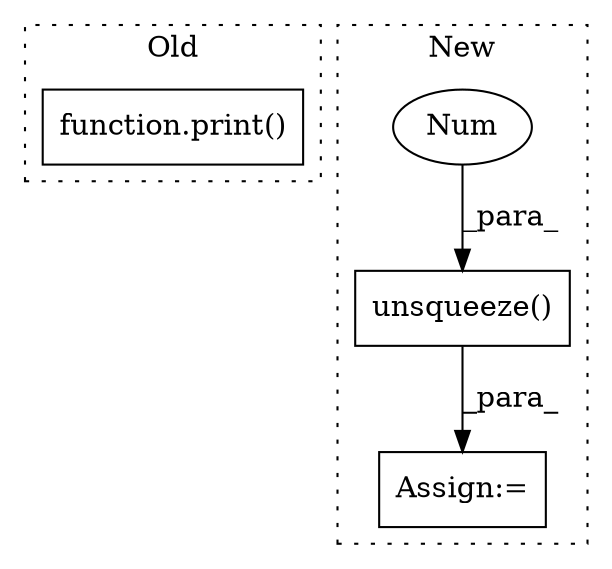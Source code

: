 digraph G {
subgraph cluster0 {
1 [label="function.print()" a="75" s="40562,40612" l="6,1" shape="box"];
label = "Old";
style="dotted";
}
subgraph cluster1 {
2 [label="unsqueeze()" a="75" s="42607,42623" l="15,1" shape="box"];
3 [label="Num" a="76" s="42622" l="1" shape="ellipse"];
4 [label="Assign:=" a="68" s="42788" l="3" shape="box"];
label = "New";
style="dotted";
}
2 -> 4 [label="_para_"];
3 -> 2 [label="_para_"];
}